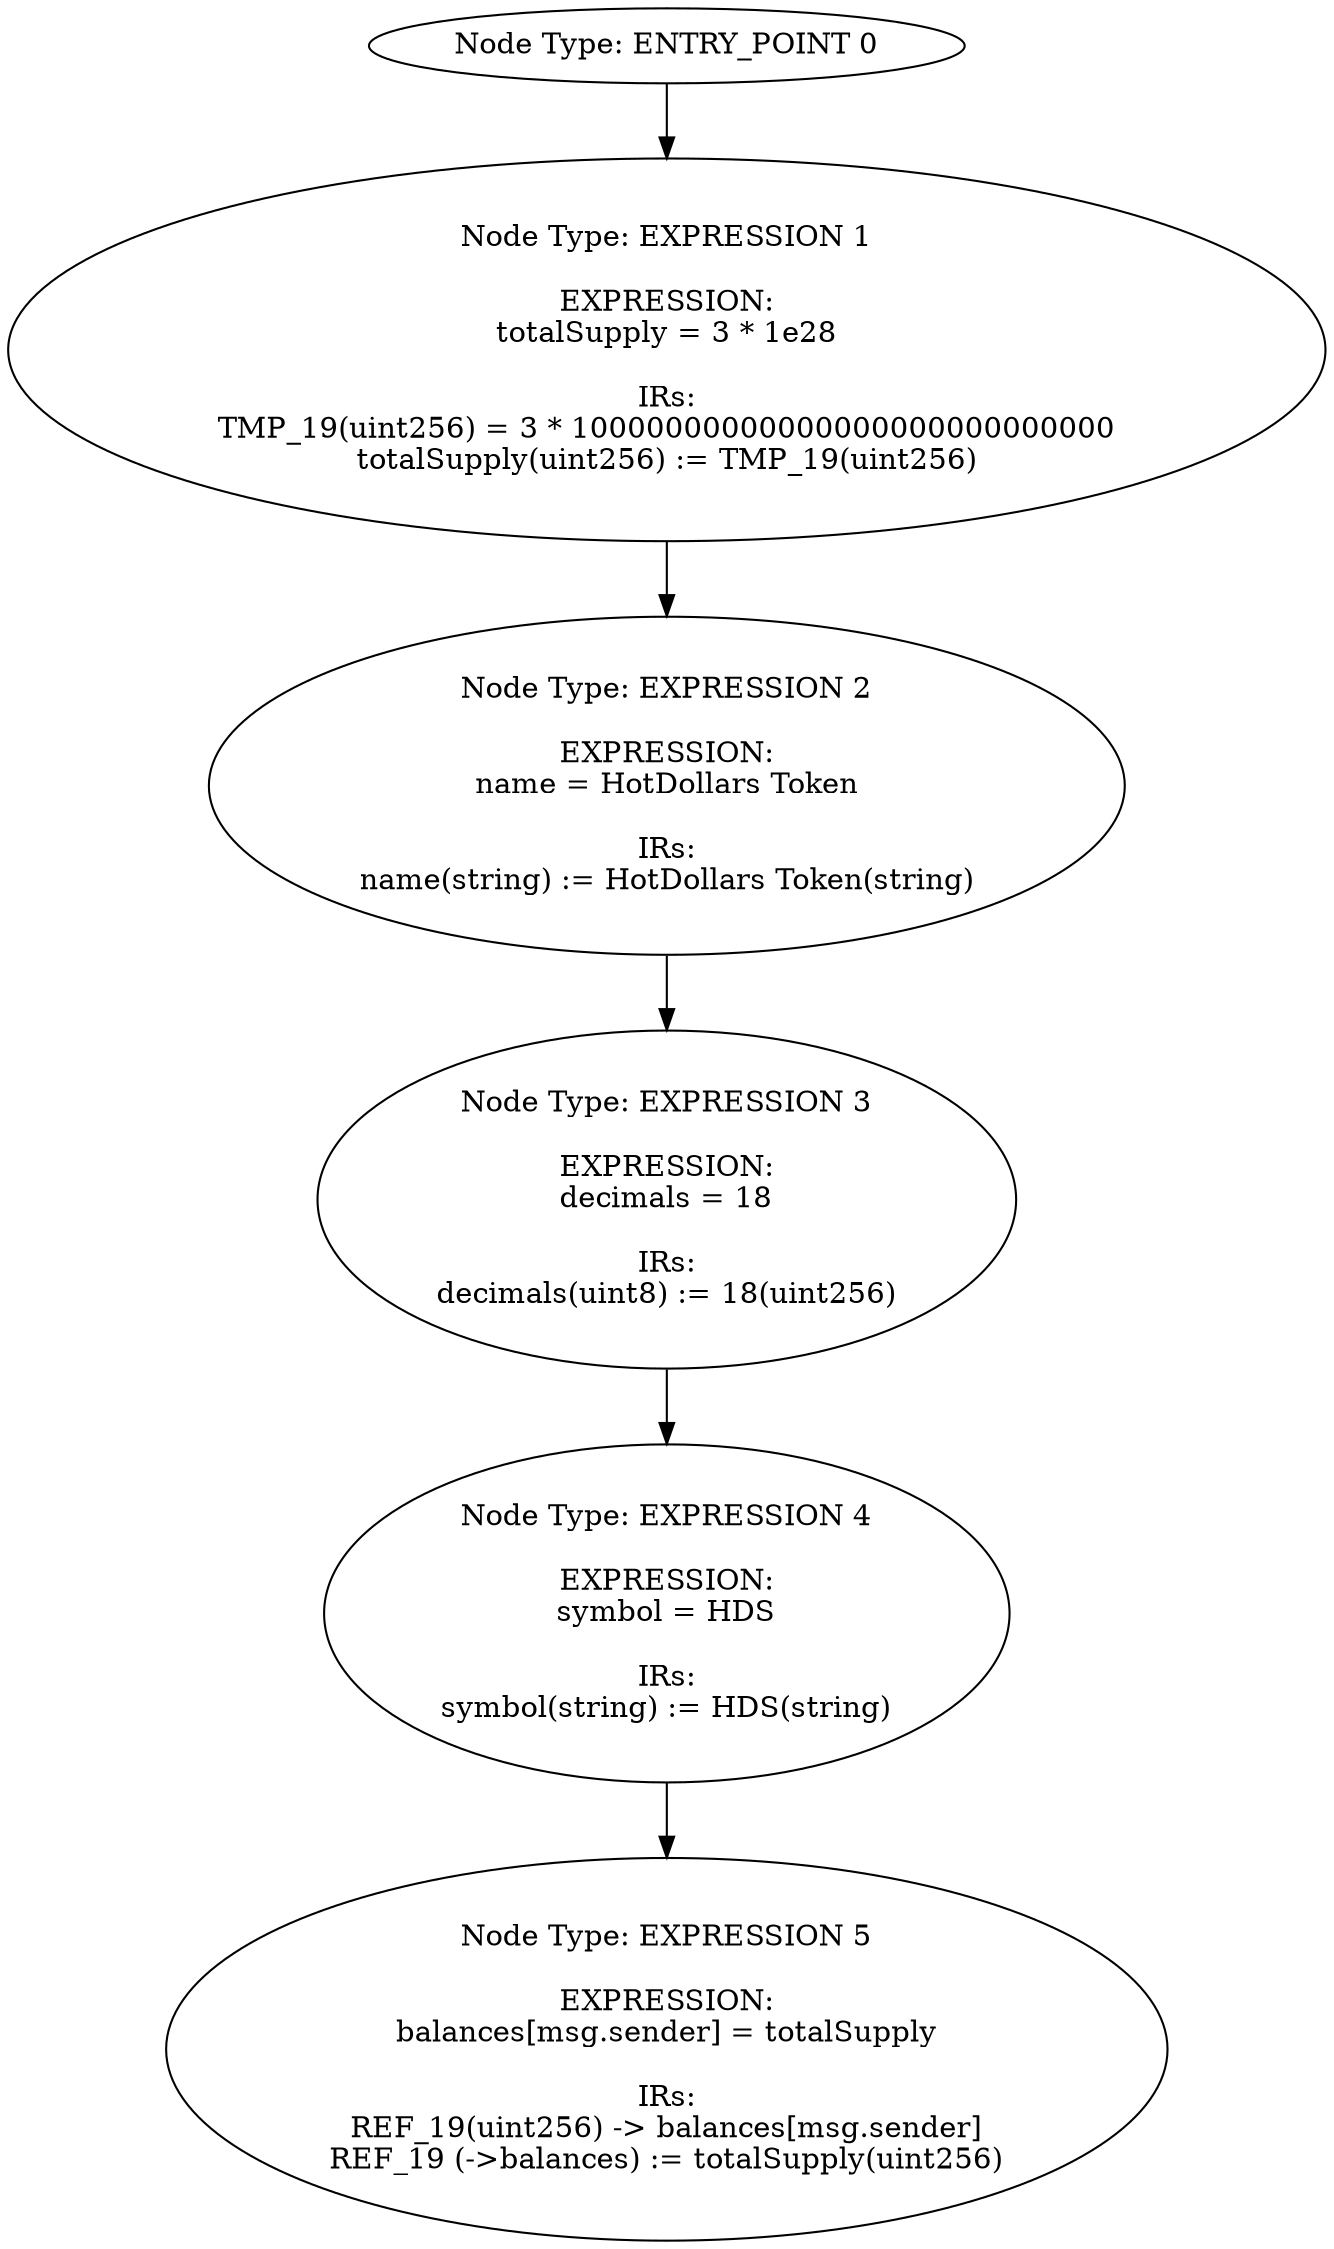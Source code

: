 digraph{
0[label="Node Type: ENTRY_POINT 0
"];
0->1;
1[label="Node Type: EXPRESSION 1

EXPRESSION:
totalSupply = 3 * 1e28

IRs:
TMP_19(uint256) = 3 * 10000000000000000000000000000
totalSupply(uint256) := TMP_19(uint256)"];
1->2;
2[label="Node Type: EXPRESSION 2

EXPRESSION:
name = HotDollars Token

IRs:
name(string) := HotDollars Token(string)"];
2->3;
3[label="Node Type: EXPRESSION 3

EXPRESSION:
decimals = 18

IRs:
decimals(uint8) := 18(uint256)"];
3->4;
4[label="Node Type: EXPRESSION 4

EXPRESSION:
symbol = HDS

IRs:
symbol(string) := HDS(string)"];
4->5;
5[label="Node Type: EXPRESSION 5

EXPRESSION:
balances[msg.sender] = totalSupply

IRs:
REF_19(uint256) -> balances[msg.sender]
REF_19 (->balances) := totalSupply(uint256)"];
}
